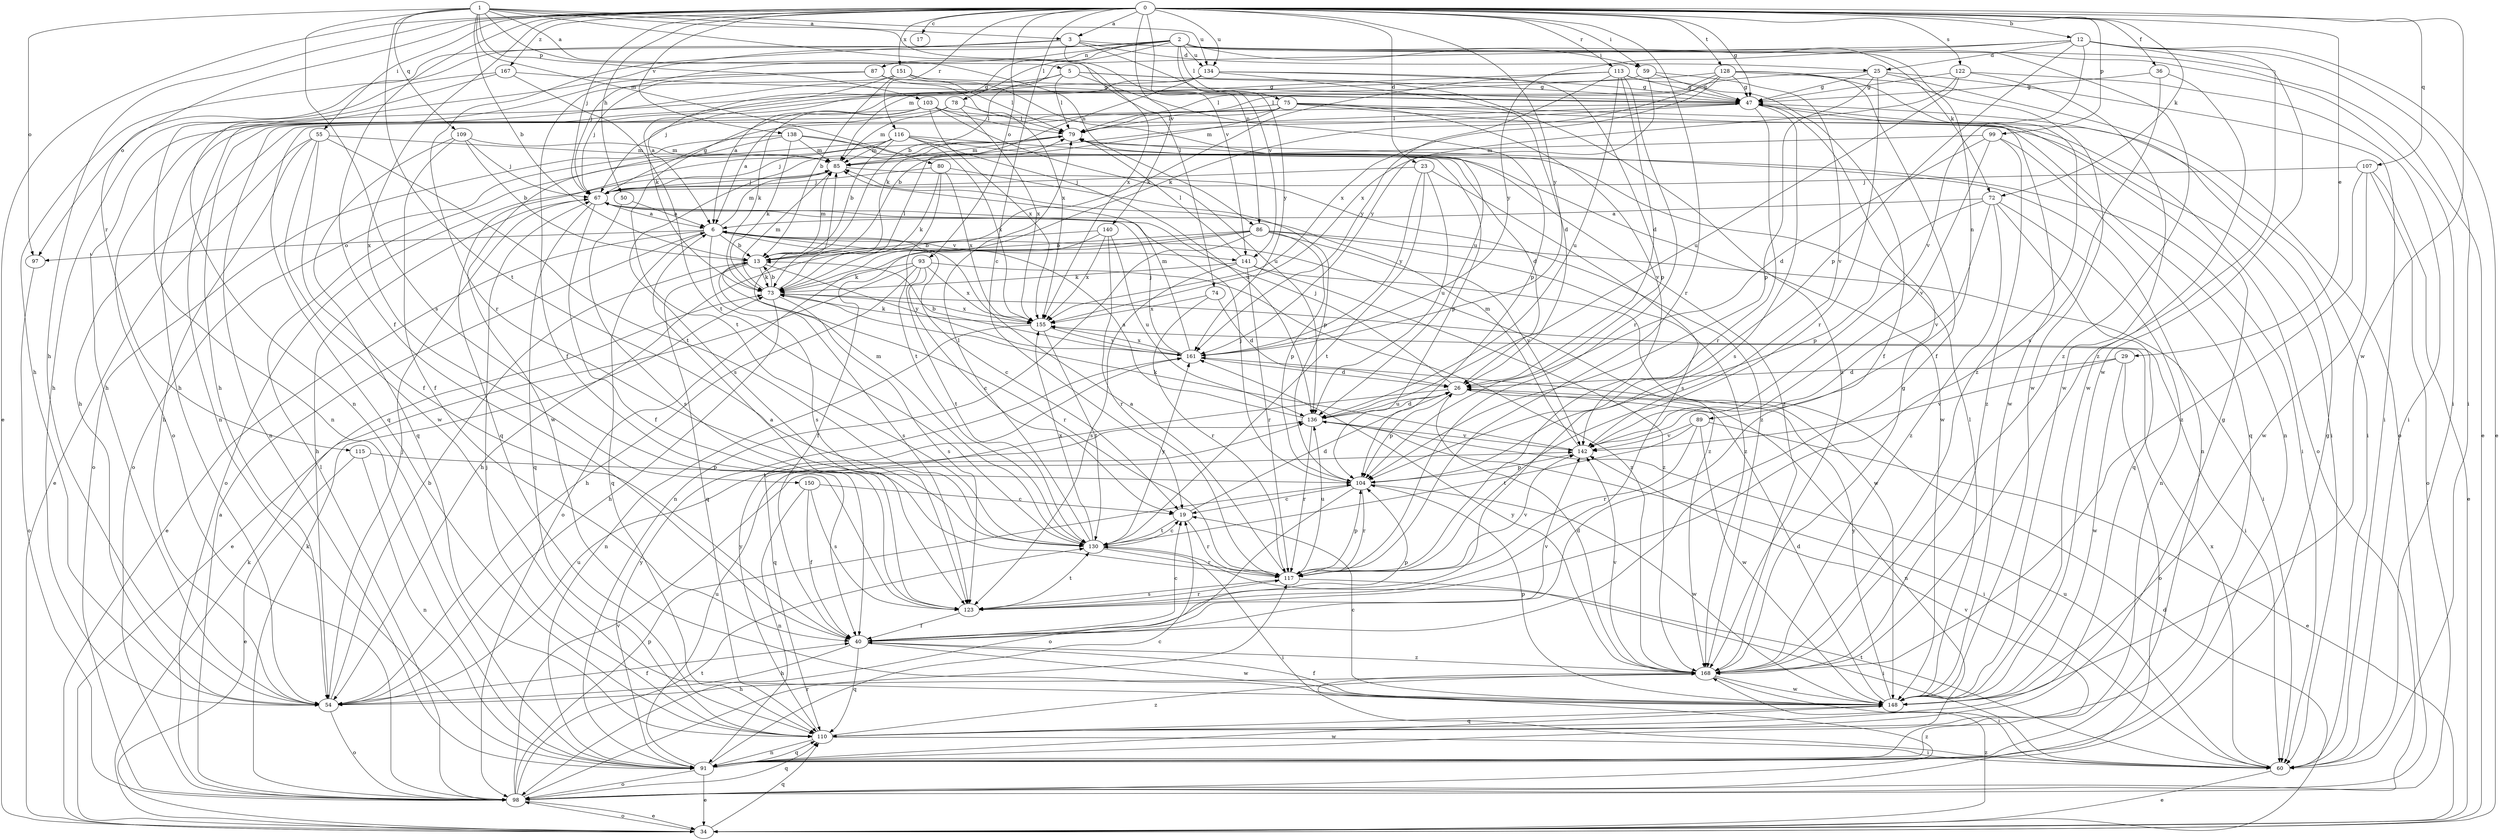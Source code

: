 strict digraph  {
0;
1;
2;
3;
5;
6;
12;
13;
17;
19;
23;
25;
26;
29;
34;
36;
40;
47;
50;
54;
55;
59;
60;
67;
72;
73;
74;
75;
78;
79;
80;
85;
86;
87;
89;
91;
93;
97;
98;
99;
103;
104;
107;
109;
110;
113;
115;
116;
117;
122;
123;
128;
130;
134;
136;
138;
140;
141;
142;
148;
150;
151;
155;
161;
167;
168;
0 -> 3  [label=a];
0 -> 12  [label=b];
0 -> 17  [label=c];
0 -> 19  [label=c];
0 -> 23  [label=d];
0 -> 29  [label=e];
0 -> 34  [label=e];
0 -> 36  [label=f];
0 -> 40  [label=f];
0 -> 47  [label=g];
0 -> 50  [label=h];
0 -> 54  [label=h];
0 -> 55  [label=i];
0 -> 59  [label=i];
0 -> 67  [label=j];
0 -> 72  [label=k];
0 -> 86  [label=n];
0 -> 93  [label=o];
0 -> 99  [label=p];
0 -> 107  [label=q];
0 -> 113  [label=r];
0 -> 115  [label=r];
0 -> 116  [label=r];
0 -> 117  [label=r];
0 -> 122  [label=s];
0 -> 128  [label=t];
0 -> 134  [label=u];
0 -> 138  [label=v];
0 -> 140  [label=v];
0 -> 148  [label=w];
0 -> 150  [label=x];
0 -> 151  [label=x];
0 -> 161  [label=y];
0 -> 167  [label=z];
1 -> 3  [label=a];
1 -> 5  [label=a];
1 -> 13  [label=b];
1 -> 74  [label=l];
1 -> 80  [label=m];
1 -> 86  [label=n];
1 -> 97  [label=o];
1 -> 103  [label=p];
1 -> 109  [label=q];
1 -> 123  [label=s];
1 -> 130  [label=t];
1 -> 134  [label=u];
1 -> 141  [label=v];
2 -> 34  [label=e];
2 -> 59  [label=i];
2 -> 60  [label=i];
2 -> 67  [label=j];
2 -> 75  [label=l];
2 -> 78  [label=l];
2 -> 85  [label=m];
2 -> 87  [label=n];
2 -> 89  [label=n];
2 -> 91  [label=n];
2 -> 97  [label=o];
2 -> 134  [label=u];
2 -> 141  [label=v];
2 -> 168  [label=z];
3 -> 25  [label=d];
3 -> 54  [label=h];
3 -> 72  [label=k];
3 -> 117  [label=r];
3 -> 155  [label=x];
3 -> 161  [label=y];
5 -> 47  [label=g];
5 -> 67  [label=j];
5 -> 79  [label=l];
5 -> 91  [label=n];
5 -> 104  [label=p];
5 -> 168  [label=z];
6 -> 13  [label=b];
6 -> 19  [label=c];
6 -> 34  [label=e];
6 -> 85  [label=m];
6 -> 97  [label=o];
6 -> 110  [label=q];
6 -> 123  [label=s];
6 -> 141  [label=v];
6 -> 168  [label=z];
12 -> 13  [label=b];
12 -> 25  [label=d];
12 -> 34  [label=e];
12 -> 60  [label=i];
12 -> 104  [label=p];
12 -> 142  [label=v];
12 -> 148  [label=w];
12 -> 161  [label=y];
12 -> 168  [label=z];
13 -> 73  [label=k];
13 -> 85  [label=m];
13 -> 110  [label=q];
13 -> 117  [label=r];
13 -> 123  [label=s];
13 -> 161  [label=y];
19 -> 26  [label=d];
19 -> 117  [label=r];
19 -> 130  [label=t];
23 -> 67  [label=j];
23 -> 123  [label=s];
23 -> 130  [label=t];
23 -> 136  [label=u];
23 -> 161  [label=y];
25 -> 47  [label=g];
25 -> 60  [label=i];
25 -> 79  [label=l];
25 -> 98  [label=o];
25 -> 104  [label=p];
25 -> 117  [label=r];
26 -> 67  [label=j];
26 -> 91  [label=n];
26 -> 104  [label=p];
26 -> 110  [label=q];
26 -> 136  [label=u];
29 -> 26  [label=d];
29 -> 98  [label=o];
29 -> 142  [label=v];
29 -> 148  [label=w];
34 -> 26  [label=d];
34 -> 73  [label=k];
34 -> 98  [label=o];
34 -> 110  [label=q];
34 -> 168  [label=z];
36 -> 47  [label=g];
36 -> 123  [label=s];
36 -> 148  [label=w];
40 -> 19  [label=c];
40 -> 54  [label=h];
40 -> 104  [label=p];
40 -> 110  [label=q];
40 -> 142  [label=v];
40 -> 148  [label=w];
40 -> 168  [label=z];
47 -> 79  [label=l];
47 -> 85  [label=m];
47 -> 117  [label=r];
47 -> 123  [label=s];
47 -> 148  [label=w];
50 -> 6  [label=a];
50 -> 123  [label=s];
54 -> 13  [label=b];
54 -> 40  [label=f];
54 -> 67  [label=j];
54 -> 98  [label=o];
54 -> 136  [label=u];
55 -> 34  [label=e];
55 -> 40  [label=f];
55 -> 54  [label=h];
55 -> 85  [label=m];
55 -> 130  [label=t];
55 -> 148  [label=w];
59 -> 47  [label=g];
59 -> 79  [label=l];
59 -> 142  [label=v];
59 -> 161  [label=y];
60 -> 34  [label=e];
60 -> 130  [label=t];
60 -> 136  [label=u];
60 -> 155  [label=x];
67 -> 6  [label=a];
67 -> 40  [label=f];
67 -> 47  [label=g];
67 -> 54  [label=h];
67 -> 110  [label=q];
72 -> 6  [label=a];
72 -> 91  [label=n];
72 -> 104  [label=p];
72 -> 110  [label=q];
72 -> 142  [label=v];
72 -> 168  [label=z];
73 -> 13  [label=b];
73 -> 54  [label=h];
73 -> 60  [label=i];
73 -> 79  [label=l];
73 -> 85  [label=m];
73 -> 123  [label=s];
73 -> 155  [label=x];
74 -> 26  [label=d];
74 -> 117  [label=r];
74 -> 155  [label=x];
75 -> 13  [label=b];
75 -> 54  [label=h];
75 -> 60  [label=i];
75 -> 79  [label=l];
75 -> 91  [label=n];
75 -> 98  [label=o];
75 -> 110  [label=q];
75 -> 142  [label=v];
78 -> 6  [label=a];
78 -> 79  [label=l];
78 -> 85  [label=m];
78 -> 155  [label=x];
79 -> 85  [label=m];
79 -> 91  [label=n];
79 -> 110  [label=q];
79 -> 123  [label=s];
79 -> 168  [label=z];
80 -> 67  [label=j];
80 -> 73  [label=k];
80 -> 104  [label=p];
80 -> 130  [label=t];
80 -> 155  [label=x];
85 -> 67  [label=j];
85 -> 98  [label=o];
85 -> 168  [label=z];
86 -> 13  [label=b];
86 -> 54  [label=h];
86 -> 60  [label=i];
86 -> 91  [label=n];
86 -> 98  [label=o];
86 -> 104  [label=p];
86 -> 142  [label=v];
86 -> 168  [label=z];
87 -> 47  [label=g];
87 -> 67  [label=j];
87 -> 98  [label=o];
87 -> 155  [label=x];
89 -> 34  [label=e];
89 -> 117  [label=r];
89 -> 130  [label=t];
89 -> 142  [label=v];
89 -> 148  [label=w];
91 -> 19  [label=c];
91 -> 34  [label=e];
91 -> 47  [label=g];
91 -> 98  [label=o];
91 -> 110  [label=q];
91 -> 136  [label=u];
91 -> 142  [label=v];
91 -> 148  [label=w];
91 -> 161  [label=y];
93 -> 19  [label=c];
93 -> 34  [label=e];
93 -> 54  [label=h];
93 -> 73  [label=k];
93 -> 130  [label=t];
93 -> 155  [label=x];
93 -> 168  [label=z];
97 -> 98  [label=o];
98 -> 6  [label=a];
98 -> 34  [label=e];
98 -> 73  [label=k];
98 -> 79  [label=l];
98 -> 104  [label=p];
98 -> 110  [label=q];
98 -> 117  [label=r];
98 -> 130  [label=t];
98 -> 142  [label=v];
98 -> 168  [label=z];
99 -> 26  [label=d];
99 -> 85  [label=m];
99 -> 110  [label=q];
99 -> 142  [label=v];
99 -> 168  [label=z];
103 -> 60  [label=i];
103 -> 73  [label=k];
103 -> 79  [label=l];
103 -> 91  [label=n];
103 -> 130  [label=t];
103 -> 136  [label=u];
103 -> 155  [label=x];
104 -> 19  [label=c];
104 -> 67  [label=j];
104 -> 98  [label=o];
104 -> 117  [label=r];
104 -> 148  [label=w];
107 -> 34  [label=e];
107 -> 67  [label=j];
107 -> 98  [label=o];
107 -> 148  [label=w];
107 -> 168  [label=z];
109 -> 13  [label=b];
109 -> 40  [label=f];
109 -> 67  [label=j];
109 -> 85  [label=m];
109 -> 110  [label=q];
110 -> 47  [label=g];
110 -> 60  [label=i];
110 -> 67  [label=j];
110 -> 91  [label=n];
110 -> 161  [label=y];
110 -> 168  [label=z];
113 -> 26  [label=d];
113 -> 40  [label=f];
113 -> 47  [label=g];
113 -> 54  [label=h];
113 -> 73  [label=k];
113 -> 117  [label=r];
113 -> 136  [label=u];
113 -> 161  [label=y];
115 -> 34  [label=e];
115 -> 91  [label=n];
115 -> 104  [label=p];
116 -> 13  [label=b];
116 -> 60  [label=i];
116 -> 67  [label=j];
116 -> 85  [label=m];
116 -> 98  [label=o];
116 -> 136  [label=u];
116 -> 148  [label=w];
116 -> 155  [label=x];
117 -> 6  [label=a];
117 -> 60  [label=i];
117 -> 104  [label=p];
117 -> 123  [label=s];
117 -> 136  [label=u];
117 -> 142  [label=v];
122 -> 47  [label=g];
122 -> 60  [label=i];
122 -> 136  [label=u];
122 -> 148  [label=w];
122 -> 155  [label=x];
123 -> 6  [label=a];
123 -> 40  [label=f];
123 -> 117  [label=r];
123 -> 130  [label=t];
128 -> 6  [label=a];
128 -> 40  [label=f];
128 -> 47  [label=g];
128 -> 54  [label=h];
128 -> 73  [label=k];
128 -> 148  [label=w];
128 -> 155  [label=x];
128 -> 168  [label=z];
130 -> 19  [label=c];
130 -> 60  [label=i];
130 -> 79  [label=l];
130 -> 85  [label=m];
130 -> 117  [label=r];
130 -> 155  [label=x];
130 -> 161  [label=y];
134 -> 6  [label=a];
134 -> 26  [label=d];
134 -> 47  [label=g];
134 -> 54  [label=h];
134 -> 73  [label=k];
134 -> 104  [label=p];
136 -> 6  [label=a];
136 -> 26  [label=d];
136 -> 60  [label=i];
136 -> 117  [label=r];
136 -> 142  [label=v];
138 -> 26  [label=d];
138 -> 73  [label=k];
138 -> 85  [label=m];
138 -> 98  [label=o];
138 -> 104  [label=p];
138 -> 148  [label=w];
140 -> 13  [label=b];
140 -> 40  [label=f];
140 -> 117  [label=r];
140 -> 136  [label=u];
140 -> 155  [label=x];
141 -> 73  [label=k];
141 -> 79  [label=l];
141 -> 117  [label=r];
141 -> 123  [label=s];
141 -> 148  [label=w];
141 -> 168  [label=z];
142 -> 73  [label=k];
142 -> 85  [label=m];
142 -> 104  [label=p];
148 -> 19  [label=c];
148 -> 26  [label=d];
148 -> 40  [label=f];
148 -> 79  [label=l];
148 -> 104  [label=p];
148 -> 110  [label=q];
148 -> 161  [label=y];
150 -> 19  [label=c];
150 -> 40  [label=f];
150 -> 91  [label=n];
150 -> 123  [label=s];
151 -> 13  [label=b];
151 -> 40  [label=f];
151 -> 47  [label=g];
151 -> 73  [label=k];
151 -> 79  [label=l];
151 -> 136  [label=u];
155 -> 73  [label=k];
155 -> 91  [label=n];
155 -> 130  [label=t];
155 -> 161  [label=y];
161 -> 13  [label=b];
161 -> 26  [label=d];
161 -> 67  [label=j];
161 -> 85  [label=m];
161 -> 155  [label=x];
167 -> 47  [label=g];
167 -> 54  [label=h];
167 -> 91  [label=n];
167 -> 130  [label=t];
168 -> 26  [label=d];
168 -> 47  [label=g];
168 -> 54  [label=h];
168 -> 60  [label=i];
168 -> 142  [label=v];
168 -> 148  [label=w];
168 -> 161  [label=y];
}
